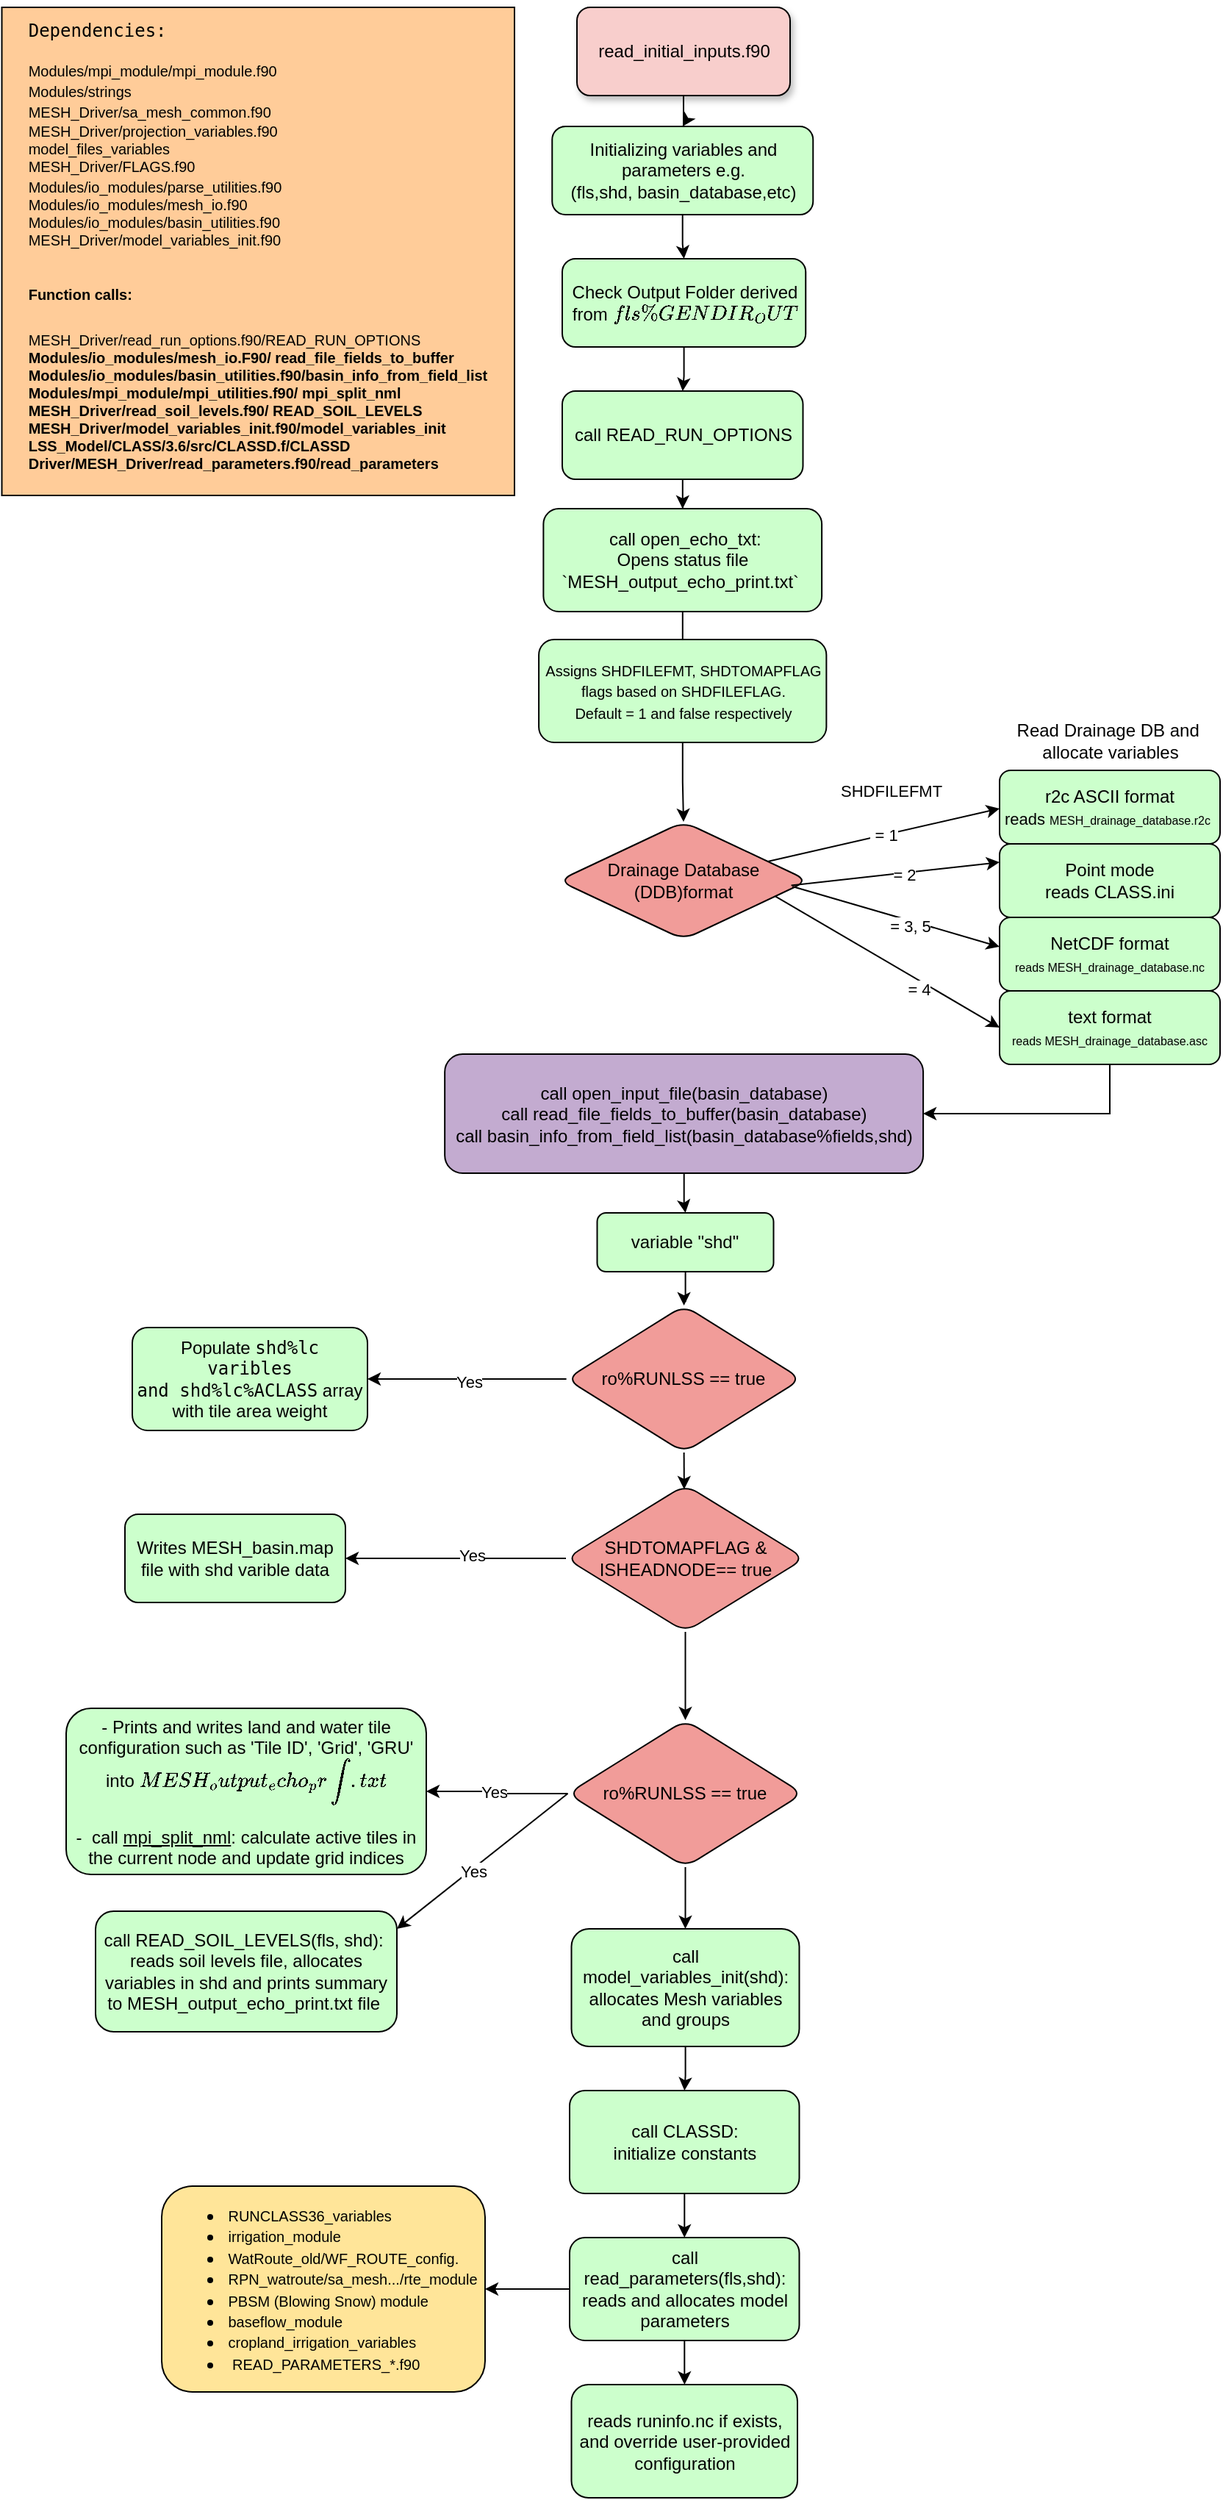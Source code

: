 <mxfile version="24.7.10">
  <diagram name="Page-1" id="G8Z1aOc2a2VwqG3tYmDv">
    <mxGraphModel dx="1452" dy="651" grid="1" gridSize="10" guides="1" tooltips="1" connect="1" arrows="1" fold="1" page="1" pageScale="1" pageWidth="850" pageHeight="1100" math="0" shadow="0">
      <root>
        <mxCell id="0" />
        <mxCell id="1" parent="0" />
        <mxCell id="vwd9tqVX-Ud4DT4UKq4m-5" value="" style="edgeStyle=orthogonalEdgeStyle;rounded=0;orthogonalLoop=1;jettySize=auto;html=1;" edge="1" parent="1" source="RrCD0M5poMjOQzzuSIQ9-1" target="vwd9tqVX-Ud4DT4UKq4m-4">
          <mxGeometry relative="1" as="geometry" />
        </mxCell>
        <mxCell id="RrCD0M5poMjOQzzuSIQ9-1" value="read_initial_inputs.f90" style="rounded=1;whiteSpace=wrap;html=1;fillColor=#F8CECC;shadow=1;" parent="1" vertex="1">
          <mxGeometry x="402.5" y="18" width="145" height="60" as="geometry" />
        </mxCell>
        <mxCell id="RrCD0M5poMjOQzzuSIQ9-5" value="&amp;nbsp;= 1" style="rounded=0;orthogonalLoop=1;jettySize=auto;html=1;entryX=0;entryY=0.52;entryDx=0;entryDy=0;entryPerimeter=0;" parent="1" source="RrCD0M5poMjOQzzuSIQ9-2" target="RrCD0M5poMjOQzzuSIQ9-4" edge="1">
          <mxGeometry x="0.004" relative="1" as="geometry">
            <mxPoint as="offset" />
          </mxGeometry>
        </mxCell>
        <mxCell id="RrCD0M5poMjOQzzuSIQ9-2" value="Drainage Database (DDB)format" style="rhombus;whiteSpace=wrap;html=1;rounded=1;fillColor=#F19C99;" parent="1" vertex="1">
          <mxGeometry x="390" y="572" width="170" height="80" as="geometry" />
        </mxCell>
        <mxCell id="RrCD0M5poMjOQzzuSIQ9-4" value="r2c ASCII format&lt;div style=&quot;&quot;&gt;&lt;span style=&quot;font-size: 11px;&quot;&gt;reads&amp;nbsp;&lt;/span&gt;&lt;font style=&quot;font-size: 8px;&quot;&gt;MESH_drainage_database.r2c&lt;/font&gt;&lt;span style=&quot;font-size: 11px;&quot;&gt;&amp;nbsp;&lt;/span&gt;&lt;/div&gt;" style="whiteSpace=wrap;html=1;rounded=1;fillColor=#CCFFCC;" parent="1" vertex="1">
          <mxGeometry x="690" y="537" width="150" height="50" as="geometry" />
        </mxCell>
        <mxCell id="RrCD0M5poMjOQzzuSIQ9-6" value="Point mode&lt;div&gt;reads CLASS.ini&lt;/div&gt;" style="whiteSpace=wrap;html=1;rounded=1;fillColor=#CCFFCC;" parent="1" vertex="1">
          <mxGeometry x="690" y="587" width="150" height="50" as="geometry" />
        </mxCell>
        <mxCell id="RrCD0M5poMjOQzzuSIQ9-7" value="NetCDF format&lt;div&gt;&lt;font style=&quot;font-size: 8px;&quot;&gt;reads MESH_drainage_database.nc&lt;/font&gt;&lt;br&gt;&lt;/div&gt;" style="whiteSpace=wrap;html=1;rounded=1;fillColor=#CCFFCC;" parent="1" vertex="1">
          <mxGeometry x="690" y="637" width="150" height="50" as="geometry" />
        </mxCell>
        <mxCell id="RrCD0M5poMjOQzzuSIQ9-8" value="= 2" style="rounded=0;orthogonalLoop=1;jettySize=auto;html=1;entryX=0;entryY=0.25;entryDx=0;entryDy=0;exitX=0.931;exitY=0.54;exitDx=0;exitDy=0;exitPerimeter=0;" parent="1" source="RrCD0M5poMjOQzzuSIQ9-2" target="RrCD0M5poMjOQzzuSIQ9-6" edge="1">
          <mxGeometry x="0.079" y="-1" relative="1" as="geometry">
            <mxPoint x="560" y="597" as="sourcePoint" />
            <mxPoint x="690" y="613.5" as="targetPoint" />
            <mxPoint as="offset" />
          </mxGeometry>
        </mxCell>
        <mxCell id="RrCD0M5poMjOQzzuSIQ9-9" value="= 3, 5" style="rounded=0;orthogonalLoop=1;jettySize=auto;html=1;entryX=0;entryY=0.5;entryDx=0;entryDy=0;exitX=0.936;exitY=0.55;exitDx=0;exitDy=0;exitPerimeter=0;" parent="1" source="RrCD0M5poMjOQzzuSIQ9-2" edge="1">
          <mxGeometry x="0.154" y="-4" relative="1" as="geometry">
            <mxPoint x="550" y="599" as="sourcePoint" />
            <mxPoint x="690" y="657" as="targetPoint" />
            <mxPoint as="offset" />
          </mxGeometry>
        </mxCell>
        <mxCell id="vwd9tqVX-Ud4DT4UKq4m-19" style="edgeStyle=orthogonalEdgeStyle;rounded=0;orthogonalLoop=1;jettySize=auto;html=1;exitX=0.5;exitY=1;exitDx=0;exitDy=0;entryX=1;entryY=0.5;entryDx=0;entryDy=0;" edge="1" parent="1" source="RrCD0M5poMjOQzzuSIQ9-10" target="vwd9tqVX-Ud4DT4UKq4m-18">
          <mxGeometry relative="1" as="geometry" />
        </mxCell>
        <mxCell id="RrCD0M5poMjOQzzuSIQ9-10" value="text format&lt;div&gt;&lt;font style=&quot;font-size: 8px;&quot;&gt;reads MESH_drainage_database.asc&lt;/font&gt;&lt;br&gt;&lt;/div&gt;" style="whiteSpace=wrap;html=1;rounded=1;fillColor=#CCFFCC;" parent="1" vertex="1">
          <mxGeometry x="690" y="687" width="150" height="50" as="geometry" />
        </mxCell>
        <mxCell id="RrCD0M5poMjOQzzuSIQ9-11" value="= 4" style="rounded=0;orthogonalLoop=1;jettySize=auto;html=1;exitX=0.865;exitY=0.63;exitDx=0;exitDy=0;exitPerimeter=0;entryX=0;entryY=0.5;entryDx=0;entryDy=0;" parent="1" source="RrCD0M5poMjOQzzuSIQ9-2" target="RrCD0M5poMjOQzzuSIQ9-10" edge="1">
          <mxGeometry x="0.313" y="-6" relative="1" as="geometry">
            <mxPoint x="560" y="607" as="sourcePoint" />
            <mxPoint x="680" y="717" as="targetPoint" />
            <mxPoint as="offset" />
          </mxGeometry>
        </mxCell>
        <mxCell id="RrCD0M5poMjOQzzuSIQ9-12" value="&lt;span style=&quot;color: rgb(0, 0, 0); font-family: Helvetica; font-size: 11px; font-style: normal; font-variant-ligatures: normal; font-variant-caps: normal; font-weight: 400; letter-spacing: normal; orphans: 2; text-align: center; text-indent: 0px; text-transform: none; widows: 2; word-spacing: 0px; -webkit-text-stroke-width: 0px; white-space: nowrap; background-color: rgb(255, 255, 255); text-decoration-thickness: initial; text-decoration-style: initial; text-decoration-color: initial; display: inline !important; float: none;&quot;&gt;SHDFILEFMT&lt;/span&gt;" style="text;whiteSpace=wrap;html=1;" parent="1" vertex="1">
          <mxGeometry x="580" y="537" width="80" height="20" as="geometry" />
        </mxCell>
        <mxCell id="RrCD0M5poMjOQzzuSIQ9-22" value="" style="edgeStyle=orthogonalEdgeStyle;rounded=0;orthogonalLoop=1;jettySize=auto;html=1;" parent="1" source="RrCD0M5poMjOQzzuSIQ9-17" target="RrCD0M5poMjOQzzuSIQ9-21" edge="1">
          <mxGeometry relative="1" as="geometry" />
        </mxCell>
        <mxCell id="RrCD0M5poMjOQzzuSIQ9-23" value="Yes" style="edgeLabel;html=1;align=center;verticalAlign=middle;resizable=0;points=[];" parent="RrCD0M5poMjOQzzuSIQ9-22" vertex="1" connectable="0">
          <mxGeometry x="-0.008" y="2" relative="1" as="geometry">
            <mxPoint as="offset" />
          </mxGeometry>
        </mxCell>
        <mxCell id="RrCD0M5poMjOQzzuSIQ9-17" value="ro%RUNLSS == true" style="rhombus;whiteSpace=wrap;html=1;rounded=1;fillColor=#F19C99;" parent="1" vertex="1">
          <mxGeometry x="395.31" y="901" width="160" height="100" as="geometry" />
        </mxCell>
        <mxCell id="RrCD0M5poMjOQzzuSIQ9-20" style="edgeStyle=orthogonalEdgeStyle;rounded=0;orthogonalLoop=1;jettySize=auto;html=1;exitX=0.5;exitY=1;exitDx=0;exitDy=0;" parent="1" source="RrCD0M5poMjOQzzuSIQ9-17" target="RrCD0M5poMjOQzzuSIQ9-17" edge="1">
          <mxGeometry relative="1" as="geometry" />
        </mxCell>
        <mxCell id="RrCD0M5poMjOQzzuSIQ9-21" value="Populate&amp;nbsp;&lt;span style=&quot;font-family: monospace;&quot;&gt;shd%lc varibles and&amp;nbsp;&lt;/span&gt;&lt;code&gt;shd%lc%ACLASS&lt;/code&gt; array with tile area weight" style="whiteSpace=wrap;html=1;rounded=1;fillColor=#CCFFCC;" parent="1" vertex="1">
          <mxGeometry x="100" y="916" width="160" height="70" as="geometry" />
        </mxCell>
        <mxCell id="RrCD0M5poMjOQzzuSIQ9-27" style="edgeStyle=orthogonalEdgeStyle;rounded=0;orthogonalLoop=1;jettySize=auto;html=1;entryX=0.5;entryY=0;entryDx=0;entryDy=0;" parent="1" source="RrCD0M5poMjOQzzuSIQ9-24" target="RrCD0M5poMjOQzzuSIQ9-17" edge="1">
          <mxGeometry relative="1" as="geometry" />
        </mxCell>
        <mxCell id="RrCD0M5poMjOQzzuSIQ9-24" value="variable &quot;shd&quot;" style="rounded=1;whiteSpace=wrap;html=1;fillColor=#CCFFCC;" parent="1" vertex="1">
          <mxGeometry x="416.25" y="838" width="120" height="40" as="geometry" />
        </mxCell>
        <mxCell id="RrCD0M5poMjOQzzuSIQ9-32" value="" style="edgeStyle=orthogonalEdgeStyle;rounded=0;orthogonalLoop=1;jettySize=auto;html=1;" parent="1" source="RrCD0M5poMjOQzzuSIQ9-28" target="RrCD0M5poMjOQzzuSIQ9-31" edge="1">
          <mxGeometry relative="1" as="geometry" />
        </mxCell>
        <mxCell id="RrCD0M5poMjOQzzuSIQ9-33" value="Yes" style="edgeLabel;html=1;align=center;verticalAlign=middle;resizable=0;points=[];" parent="RrCD0M5poMjOQzzuSIQ9-32" vertex="1" connectable="0">
          <mxGeometry x="-0.137" y="-2" relative="1" as="geometry">
            <mxPoint as="offset" />
          </mxGeometry>
        </mxCell>
        <mxCell id="RrCD0M5poMjOQzzuSIQ9-38" style="edgeStyle=orthogonalEdgeStyle;rounded=0;orthogonalLoop=1;jettySize=auto;html=1;exitX=0.5;exitY=1;exitDx=0;exitDy=0;" parent="1" source="RrCD0M5poMjOQzzuSIQ9-28" target="RrCD0M5poMjOQzzuSIQ9-37" edge="1">
          <mxGeometry relative="1" as="geometry" />
        </mxCell>
        <mxCell id="RrCD0M5poMjOQzzuSIQ9-28" value="SHDTOMAPFLAG &amp;amp; ISHEADNODE== true" style="rhombus;whiteSpace=wrap;html=1;rounded=1;fillColor=#F19C99;" parent="1" vertex="1">
          <mxGeometry x="395" y="1023" width="162.5" height="100" as="geometry" />
        </mxCell>
        <mxCell id="RrCD0M5poMjOQzzuSIQ9-29" style="edgeStyle=orthogonalEdgeStyle;rounded=0;orthogonalLoop=1;jettySize=auto;html=1;exitX=0.5;exitY=1;exitDx=0;exitDy=0;entryX=0.495;entryY=0.1;entryDx=0;entryDy=0;entryPerimeter=0;" parent="1" source="RrCD0M5poMjOQzzuSIQ9-17" edge="1">
          <mxGeometry relative="1" as="geometry">
            <mxPoint x="475.438" y="1026" as="targetPoint" />
          </mxGeometry>
        </mxCell>
        <mxCell id="RrCD0M5poMjOQzzuSIQ9-31" value="Writes&amp;nbsp;MESH_basin.map file with shd varible data" style="whiteSpace=wrap;html=1;rounded=1;fillColor=#CCFFCC;" parent="1" vertex="1">
          <mxGeometry x="95" y="1043" width="150" height="60" as="geometry" />
        </mxCell>
        <mxCell id="RrCD0M5poMjOQzzuSIQ9-34" value="- Prints and writes land and water tile configuration such as&amp;nbsp;&#39;Tile ID&#39;, &#39;Grid&#39;, &#39;GRU&#39; into&amp;nbsp;`MESH_output_echo_print.txt`&lt;div&gt;&lt;br&gt;&lt;div&gt;-&amp;nbsp;&amp;nbsp;call &lt;u&gt;mpi_split_nml&lt;/u&gt;: calculate active tiles in the current node and update grid indices&lt;/div&gt;&lt;/div&gt;" style="whiteSpace=wrap;html=1;rounded=1;fillColor=#CCFFCC;" parent="1" vertex="1">
          <mxGeometry x="55" y="1175" width="245" height="113" as="geometry" />
        </mxCell>
        <mxCell id="RrCD0M5poMjOQzzuSIQ9-39" style="edgeStyle=orthogonalEdgeStyle;rounded=0;orthogonalLoop=1;jettySize=auto;html=1;exitX=0;exitY=0.5;exitDx=0;exitDy=0;" parent="1" source="RrCD0M5poMjOQzzuSIQ9-37" target="RrCD0M5poMjOQzzuSIQ9-34" edge="1">
          <mxGeometry relative="1" as="geometry" />
        </mxCell>
        <mxCell id="RrCD0M5poMjOQzzuSIQ9-40" value="Yes" style="edgeLabel;html=1;align=center;verticalAlign=middle;resizable=0;points=[];" parent="RrCD0M5poMjOQzzuSIQ9-39" vertex="1" connectable="0">
          <mxGeometry x="0.067" relative="1" as="geometry">
            <mxPoint as="offset" />
          </mxGeometry>
        </mxCell>
        <mxCell id="RrCD0M5poMjOQzzuSIQ9-42" style="rounded=0;orthogonalLoop=1;jettySize=auto;html=1;exitX=0;exitY=0.5;exitDx=0;exitDy=0;" parent="1" source="RrCD0M5poMjOQzzuSIQ9-37" edge="1">
          <mxGeometry relative="1" as="geometry">
            <mxPoint x="280" y="1325" as="targetPoint" />
          </mxGeometry>
        </mxCell>
        <mxCell id="RrCD0M5poMjOQzzuSIQ9-43" value="Yes" style="edgeLabel;html=1;align=center;verticalAlign=middle;resizable=0;points=[];" parent="RrCD0M5poMjOQzzuSIQ9-42" vertex="1" connectable="0">
          <mxGeometry x="0.119" y="1" relative="1" as="geometry">
            <mxPoint as="offset" />
          </mxGeometry>
        </mxCell>
        <mxCell id="RrCD0M5poMjOQzzuSIQ9-47" value="" style="edgeStyle=orthogonalEdgeStyle;rounded=0;orthogonalLoop=1;jettySize=auto;html=1;" parent="1" source="RrCD0M5poMjOQzzuSIQ9-37" target="RrCD0M5poMjOQzzuSIQ9-46" edge="1">
          <mxGeometry relative="1" as="geometry" />
        </mxCell>
        <mxCell id="RrCD0M5poMjOQzzuSIQ9-37" value="ro%RUNLSS == true" style="rhombus;whiteSpace=wrap;html=1;rounded=1;fillColor=#F19C99;" parent="1" vertex="1">
          <mxGeometry x="396.25" y="1183" width="160" height="100" as="geometry" />
        </mxCell>
        <mxCell id="RrCD0M5poMjOQzzuSIQ9-44" value="call READ_SOIL_LEVELS(fls, shd):&amp;nbsp; reads soil levels file, allocates variables in shd and prints summary to MESH_output_echo_print.txt file&amp;nbsp;" style="whiteSpace=wrap;html=1;rounded=1;fillColor=#CCFFCC;" parent="1" vertex="1">
          <mxGeometry x="75" y="1313" width="205" height="82" as="geometry" />
        </mxCell>
        <mxCell id="RrCD0M5poMjOQzzuSIQ9-49" value="" style="edgeStyle=orthogonalEdgeStyle;rounded=0;orthogonalLoop=1;jettySize=auto;html=1;" parent="1" source="RrCD0M5poMjOQzzuSIQ9-46" target="RrCD0M5poMjOQzzuSIQ9-48" edge="1">
          <mxGeometry relative="1" as="geometry" />
        </mxCell>
        <mxCell id="RrCD0M5poMjOQzzuSIQ9-46" value="call model_variables_init(shd):&lt;div&gt;allocates Mesh variables and groups&lt;/div&gt;" style="whiteSpace=wrap;html=1;rounded=1;fillColor=#CCFFCC;" parent="1" vertex="1">
          <mxGeometry x="398.75" y="1325" width="155" height="80" as="geometry" />
        </mxCell>
        <mxCell id="RrCD0M5poMjOQzzuSIQ9-51" value="" style="edgeStyle=orthogonalEdgeStyle;rounded=0;orthogonalLoop=1;jettySize=auto;html=1;" parent="1" source="RrCD0M5poMjOQzzuSIQ9-48" target="RrCD0M5poMjOQzzuSIQ9-50" edge="1">
          <mxGeometry relative="1" as="geometry" />
        </mxCell>
        <mxCell id="RrCD0M5poMjOQzzuSIQ9-48" value="call CLASSD:&lt;div&gt;initialize constants&lt;/div&gt;" style="whiteSpace=wrap;html=1;rounded=1;fillColor=#CCFFCC;" parent="1" vertex="1">
          <mxGeometry x="397.5" y="1435" width="156.25" height="70" as="geometry" />
        </mxCell>
        <mxCell id="-3qmC9TVdpVm2FQKmF3N-2" value="" style="edgeStyle=orthogonalEdgeStyle;rounded=0;orthogonalLoop=1;jettySize=auto;html=1;" parent="1" source="RrCD0M5poMjOQzzuSIQ9-50" target="-3qmC9TVdpVm2FQKmF3N-1" edge="1">
          <mxGeometry relative="1" as="geometry" />
        </mxCell>
        <mxCell id="-3qmC9TVdpVm2FQKmF3N-4" value="" style="edgeStyle=orthogonalEdgeStyle;rounded=0;orthogonalLoop=1;jettySize=auto;html=1;" parent="1" source="RrCD0M5poMjOQzzuSIQ9-50" target="-3qmC9TVdpVm2FQKmF3N-3" edge="1">
          <mxGeometry relative="1" as="geometry" />
        </mxCell>
        <mxCell id="RrCD0M5poMjOQzzuSIQ9-50" value="call read_parameters(fls,shd):&lt;div&gt;reads and allocates model parameters&lt;br&gt;&lt;/div&gt;" style="whiteSpace=wrap;html=1;rounded=1;fillColor=#CCFFCC;" parent="1" vertex="1">
          <mxGeometry x="397.5" y="1535" width="156.25" height="70" as="geometry" />
        </mxCell>
        <mxCell id="-3qmC9TVdpVm2FQKmF3N-1" value="&lt;ul style=&quot;text-align: left;&quot;&gt;&lt;li&gt;&lt;font style=&quot;font-size: 10px;&quot;&gt;RUNCLASS36_variables&lt;/font&gt;&lt;/li&gt;&lt;li&gt;&lt;font style=&quot;font-size: 10px;&quot;&gt;irrigation_module&lt;/font&gt;&lt;/li&gt;&lt;li&gt;&lt;font style=&quot;font-size: 10px;&quot;&gt;WatRoute_old/WF_ROUTE_config.&lt;/font&gt;&lt;/li&gt;&lt;li&gt;&lt;font style=&quot;font-size: 10px;&quot;&gt;RPN_watroute/sa_mesh.../rte_module&lt;/font&gt;&lt;/li&gt;&lt;li&gt;&lt;font style=&quot;font-size: 10px;&quot;&gt;PBSM (Blowing Snow) module&amp;nbsp;&amp;nbsp;&lt;/font&gt;&lt;/li&gt;&lt;li&gt;&lt;font style=&quot;font-size: 10px;&quot;&gt;baseflow_module&lt;/font&gt;&lt;/li&gt;&lt;li&gt;&lt;font style=&quot;font-size: 10px;&quot;&gt;cropland_irrigation_variables&lt;/font&gt;&lt;/li&gt;&lt;li&gt;&lt;font style=&quot;font-size: 10px;&quot;&gt;&amp;nbsp;READ_PARAMETERS_*.f90&lt;/font&gt;&lt;/li&gt;&lt;/ul&gt;" style="whiteSpace=wrap;html=1;rounded=1;fillColor=#FFE599;" parent="1" vertex="1">
          <mxGeometry x="120" y="1500" width="219.99" height="140" as="geometry" />
        </mxCell>
        <mxCell id="-3qmC9TVdpVm2FQKmF3N-3" value="reads runinfo.nc if exists, and&amp;nbsp;override user-provided configuration" style="whiteSpace=wrap;html=1;rounded=1;fillColor=#CCFFCC;" parent="1" vertex="1">
          <mxGeometry x="398.75" y="1635" width="153.75" height="77" as="geometry" />
        </mxCell>
        <mxCell id="k8cxtBcyO_ocY8MXpLSP-2" value="&lt;pre style=&quot;text-align: left;&quot;&gt;&lt;span style=&quot;background-color: initial;&quot;&gt;&lt;font style=&quot;font-size: 12px;&quot;&gt;Dependencies:&lt;/font&gt;&lt;/span&gt;&lt;/pre&gt;&lt;div style=&quot;text-align: left;&quot;&gt;&lt;font style=&quot;font-size: 10px;&quot;&gt;&lt;font style=&quot;&quot;&gt;Modules/mpi_module/&lt;/font&gt;&lt;span style=&quot;background-color: initial;&quot;&gt;mpi_module.f90&lt;/span&gt;&lt;/font&gt;&lt;/div&gt;&lt;div style=&quot;text-align: left;&quot;&gt;&lt;font style=&quot;font-size: 10px;&quot;&gt;&lt;span style=&quot;background-color: initial;&quot;&gt;Modules/&lt;/span&gt;strings&lt;/font&gt;&lt;font style=&quot;font-size: 10px;&quot;&gt;&amp;nbsp;&lt;/font&gt;&lt;/div&gt;&lt;div&gt;&lt;div style=&quot;text-align: left;&quot;&gt;&lt;span style=&quot;font-size: 10px; background-color: initial;&quot;&gt;MESH_Driver/sa_mesh_common.f90&lt;/span&gt;&lt;/div&gt;&lt;font style=&quot;font-size: 10px;&quot;&gt;&lt;div style=&quot;text-align: left;&quot;&gt;&lt;span style=&quot;background-color: initial;&quot;&gt;MESH_Driver/projection_variables.f90&lt;/span&gt;&lt;/div&gt;&lt;div style=&quot;text-align: left;&quot;&gt;&lt;span style=&quot;background-color: initial;&quot;&gt;model_files_variables&lt;/span&gt;&lt;/div&gt;&lt;div style=&quot;text-align: left;&quot;&gt;&lt;span style=&quot;background-color: initial;&quot;&gt;MESH_Driver/FLAGS.f90&lt;/span&gt;&lt;/div&gt;&lt;/font&gt;&lt;/div&gt;&lt;div&gt;&lt;div style=&quot;text-align: left;&quot;&gt;&lt;span style=&quot;font-size: 10px; background-color: initial;&quot;&gt;Modules/io_modules/parse_utilities.f90&lt;/span&gt;&lt;/div&gt;&lt;font style=&quot;&quot;&gt;&lt;div style=&quot;font-size: 10px; text-align: left;&quot;&gt;&lt;span style=&quot;background-color: initial;&quot;&gt;Modules/io_modules/mesh_io.f90&lt;/span&gt;&lt;/div&gt;&lt;div style=&quot;font-size: 10px; text-align: left;&quot;&gt;&lt;span style=&quot;background-color: initial;&quot;&gt;Modules/io_modules/basin_utilities.f90&lt;/span&gt;&lt;/div&gt;&lt;div style=&quot;font-size: 10px; text-align: left;&quot;&gt;&lt;span style=&quot;background-color: initial;&quot;&gt;MESH_Driver/&lt;/span&gt;model_variables_init.f90&lt;span style=&quot;background-color: initial;&quot;&gt;&lt;br&gt;&lt;/span&gt;&lt;/div&gt;&lt;div style=&quot;font-size: 10px; text-align: left;&quot;&gt;&lt;br&gt;&lt;/div&gt;&lt;h4 style=&quot;font-size: 10px; text-align: left;&quot;&gt;Function calls:&lt;/h4&gt;&lt;h6 style=&quot;text-align: left;&quot;&gt;&lt;font face=&quot;Helvetica&quot;&gt;&lt;font style=&quot;font-size: 10px;&quot;&gt;&lt;span style=&quot;text-align: center; background-color: initial; font-weight: normal;&quot;&gt;MESH_Driver/&lt;/span&gt;&lt;span style=&quot;text-align: center; background-color: initial; font-weight: normal;&quot;&gt;read_run_options.f90/&lt;/span&gt;&lt;/font&gt;&lt;span style=&quot;text-align: center; background-color: initial; font-weight: normal;&quot;&gt;&lt;font style=&quot;font-size: 10px;&quot;&gt;READ_RUN_OPTIONS&lt;/font&gt;&lt;br&gt;&lt;/span&gt;&lt;/font&gt;&lt;font face=&quot;Helvetica&quot;&gt;&lt;span style=&quot;background-color: initial; text-align: center;&quot;&gt;&lt;span style=&quot;font-size: 10px;&quot;&gt;Modules/io_modules/mesh_io.F90/&amp;nbsp;&lt;/span&gt;&lt;/span&gt;&lt;span style=&quot;background-color: initial; text-align: center; font-size: 10px;&quot;&gt;read_file_fields_to_buffer&lt;br&gt;&lt;/span&gt;&lt;/font&gt;&lt;font face=&quot;Helvetica&quot;&gt;&lt;span style=&quot;background-color: initial; text-align: center;&quot;&gt;&lt;span style=&quot;font-size: 10px;&quot;&gt;Modules/io_modules/basin_utilities.f90/&lt;/span&gt;&lt;/span&gt;&lt;span style=&quot;background-color: initial; text-align: center; font-size: 10px;&quot;&gt;basin_info_from_field_list&lt;br&gt;&lt;/span&gt;&lt;/font&gt;&lt;font face=&quot;Helvetica&quot;&gt;&lt;font style=&quot;font-size: 10px;&quot;&gt;Modules/mpi_module/mpi_utilities.f90/&amp;nbsp;mpi_split_nml&lt;br&gt;&lt;/font&gt;&lt;/font&gt;&lt;font face=&quot;Helvetica&quot;&gt;&lt;font style=&quot;&quot;&gt;&lt;span style=&quot;font-size: 10px;&quot;&gt;MESH_Driver/read_soil_levels.f90/&amp;nbsp;&lt;/span&gt;&lt;span style=&quot;background-color: initial; text-align: center; font-size: 10px;&quot;&gt;READ_SOIL_LEVELS&lt;br&gt;&lt;/span&gt;&lt;/font&gt;&lt;/font&gt;&lt;span style=&quot;font-family: Helvetica; font-size: 10px; white-space: normal; background-color: initial;&quot;&gt;MESH_Driver/&lt;/span&gt;&lt;span style=&quot;font-family: Helvetica; font-size: 10px; white-space: normal;&quot;&gt;model_variables_init.f90/&lt;/span&gt;&lt;font face=&quot;Helvetica&quot;&gt;&lt;span style=&quot;font-size: 10px; white-space: normal;&quot;&gt;model_variables_init&lt;/span&gt;&lt;font style=&quot;&quot;&gt;&lt;span style=&quot;background-color: initial; text-align: center; font-size: 10px;&quot;&gt;&lt;br&gt;&lt;/span&gt;&lt;/font&gt;&lt;/font&gt;&lt;font face=&quot;Helvetica&quot;&gt;&lt;span style=&quot;font-size: 10px; white-space: normal;&quot;&gt;LSS_Model/CLASS/3.6/src/CLASSD.f/CLASSD&lt;br&gt;&lt;/span&gt;&lt;/font&gt;&lt;font face=&quot;Helvetica&quot;&gt;&lt;span style=&quot;font-size: 10px; white-space: normal;&quot;&gt;Driver/MESH_Driver/read_parameters.f90/read_parameters&lt;/span&gt;&lt;/font&gt;&lt;/h6&gt;&lt;/font&gt;&lt;/div&gt;" style="rounded=0;whiteSpace=wrap;html=1;fillColor=#FFCC99;" parent="1" vertex="1">
          <mxGeometry x="11.25" y="18" width="348.75" height="332" as="geometry" />
        </mxCell>
        <mxCell id="vwd9tqVX-Ud4DT4UKq4m-3" style="edgeStyle=orthogonalEdgeStyle;rounded=0;orthogonalLoop=1;jettySize=auto;html=1;entryX=0.5;entryY=0;entryDx=0;entryDy=0;" edge="1" parent="1" source="vwd9tqVX-Ud4DT4UKq4m-14" target="RrCD0M5poMjOQzzuSIQ9-2">
          <mxGeometry relative="1" as="geometry">
            <mxPoint x="474.375" y="550" as="sourcePoint" />
          </mxGeometry>
        </mxCell>
        <mxCell id="vwd9tqVX-Ud4DT4UKq4m-13" value="" style="edgeStyle=orthogonalEdgeStyle;rounded=0;orthogonalLoop=1;jettySize=auto;html=1;" edge="1" parent="1" source="vwd9tqVX-Ud4DT4UKq4m-1" target="vwd9tqVX-Ud4DT4UKq4m-12">
          <mxGeometry relative="1" as="geometry" />
        </mxCell>
        <mxCell id="vwd9tqVX-Ud4DT4UKq4m-1" value="call&amp;nbsp;READ_RUN_OPTIONS" style="whiteSpace=wrap;html=1;rounded=1;fillColor=#CCFFCC;" vertex="1" parent="1">
          <mxGeometry x="392.5" y="279" width="163.75" height="60" as="geometry" />
        </mxCell>
        <mxCell id="vwd9tqVX-Ud4DT4UKq4m-10" value="" style="edgeStyle=orthogonalEdgeStyle;rounded=0;orthogonalLoop=1;jettySize=auto;html=1;" edge="1" parent="1" source="vwd9tqVX-Ud4DT4UKq4m-4" target="vwd9tqVX-Ud4DT4UKq4m-9">
          <mxGeometry relative="1" as="geometry" />
        </mxCell>
        <mxCell id="vwd9tqVX-Ud4DT4UKq4m-4" value="Initializing variables and parameters e.g.&lt;div&gt;(fls,shd, basin_database,etc)&lt;/div&gt;" style="whiteSpace=wrap;html=1;rounded=1;fillColor=#CCFFCC;" vertex="1" parent="1">
          <mxGeometry x="385.63" y="99" width="177.5" height="60" as="geometry" />
        </mxCell>
        <mxCell id="vwd9tqVX-Ud4DT4UKq4m-11" value="" style="edgeStyle=orthogonalEdgeStyle;rounded=0;orthogonalLoop=1;jettySize=auto;html=1;" edge="1" parent="1" source="vwd9tqVX-Ud4DT4UKq4m-9" target="vwd9tqVX-Ud4DT4UKq4m-1">
          <mxGeometry relative="1" as="geometry" />
        </mxCell>
        <mxCell id="vwd9tqVX-Ud4DT4UKq4m-9" value="Check Output Folder derived from `fls%GENDIR_OUT`" style="whiteSpace=wrap;html=1;rounded=1;fillColor=#CCFFCC;" vertex="1" parent="1">
          <mxGeometry x="392.5" y="189" width="165.62" height="60" as="geometry" />
        </mxCell>
        <mxCell id="vwd9tqVX-Ud4DT4UKq4m-15" value="" style="edgeStyle=orthogonalEdgeStyle;rounded=0;orthogonalLoop=1;jettySize=auto;html=1;" edge="1" parent="1" source="vwd9tqVX-Ud4DT4UKq4m-12" target="vwd9tqVX-Ud4DT4UKq4m-14">
          <mxGeometry relative="1" as="geometry" />
        </mxCell>
        <mxCell id="vwd9tqVX-Ud4DT4UKq4m-12" value="&lt;span dir=&quot;ltr&quot; class=&quot;ui-provider a b c d e f g h i j k l m n o p q r s t u v w x y z ab ac ae af ag ah ai aj ak&quot;&gt;&amp;nbsp;call open_echo_txt:&lt;/span&gt;&lt;div&gt;&lt;span dir=&quot;ltr&quot; class=&quot;ui-provider a b c d e f g h i j k l m n o p q r s t u v w x y z ab ac ae af ag ah ai aj ak&quot;&gt;Opens status file `&lt;/span&gt;&lt;span style=&quot;background-color: initial;&quot;&gt;MESH_output_echo_print.txt`&amp;nbsp;&lt;/span&gt;&lt;/div&gt;" style="whiteSpace=wrap;html=1;rounded=1;fillColor=#CCFFCC;" vertex="1" parent="1">
          <mxGeometry x="379.69" y="359" width="189.38" height="70" as="geometry" />
        </mxCell>
        <mxCell id="vwd9tqVX-Ud4DT4UKq4m-14" value="&lt;font style=&quot;font-size: 10px;&quot;&gt;Assigns&amp;nbsp;SHDFILEFMT,&amp;nbsp;SHDTOMAPFLAG flags based on SHDFILEFLAG.&lt;br&gt;Default = 1 and false respectively&lt;/font&gt;" style="whiteSpace=wrap;html=1;rounded=1;fillColor=#CCFFCC;" vertex="1" parent="1">
          <mxGeometry x="376.56" y="448" width="195.63" height="70" as="geometry" />
        </mxCell>
        <mxCell id="vwd9tqVX-Ud4DT4UKq4m-17" value="Read Drainage DB and&amp;nbsp;&lt;div&gt;allocate variables&lt;/div&gt;" style="text;html=1;align=center;verticalAlign=middle;resizable=0;points=[];autosize=1;strokeColor=none;fillColor=none;" vertex="1" parent="1">
          <mxGeometry x="690" y="497" width="150" height="40" as="geometry" />
        </mxCell>
        <mxCell id="vwd9tqVX-Ud4DT4UKq4m-20" value="" style="edgeStyle=orthogonalEdgeStyle;rounded=0;orthogonalLoop=1;jettySize=auto;html=1;" edge="1" parent="1" source="vwd9tqVX-Ud4DT4UKq4m-18" target="RrCD0M5poMjOQzzuSIQ9-24">
          <mxGeometry relative="1" as="geometry" />
        </mxCell>
        <mxCell id="vwd9tqVX-Ud4DT4UKq4m-18" value="call open_input_file(basin_database)&lt;div&gt;call read_file_fields_to_buffer(basin_database)&lt;br&gt;&lt;/div&gt;&lt;div&gt;call basin_info_from_field_list(basin_database%fields,shd)&lt;br&gt;&lt;/div&gt;" style="rounded=1;whiteSpace=wrap;html=1;fillColor=#C3ABD0;" vertex="1" parent="1">
          <mxGeometry x="312.58" y="730" width="325.47" height="81" as="geometry" />
        </mxCell>
      </root>
    </mxGraphModel>
  </diagram>
</mxfile>
